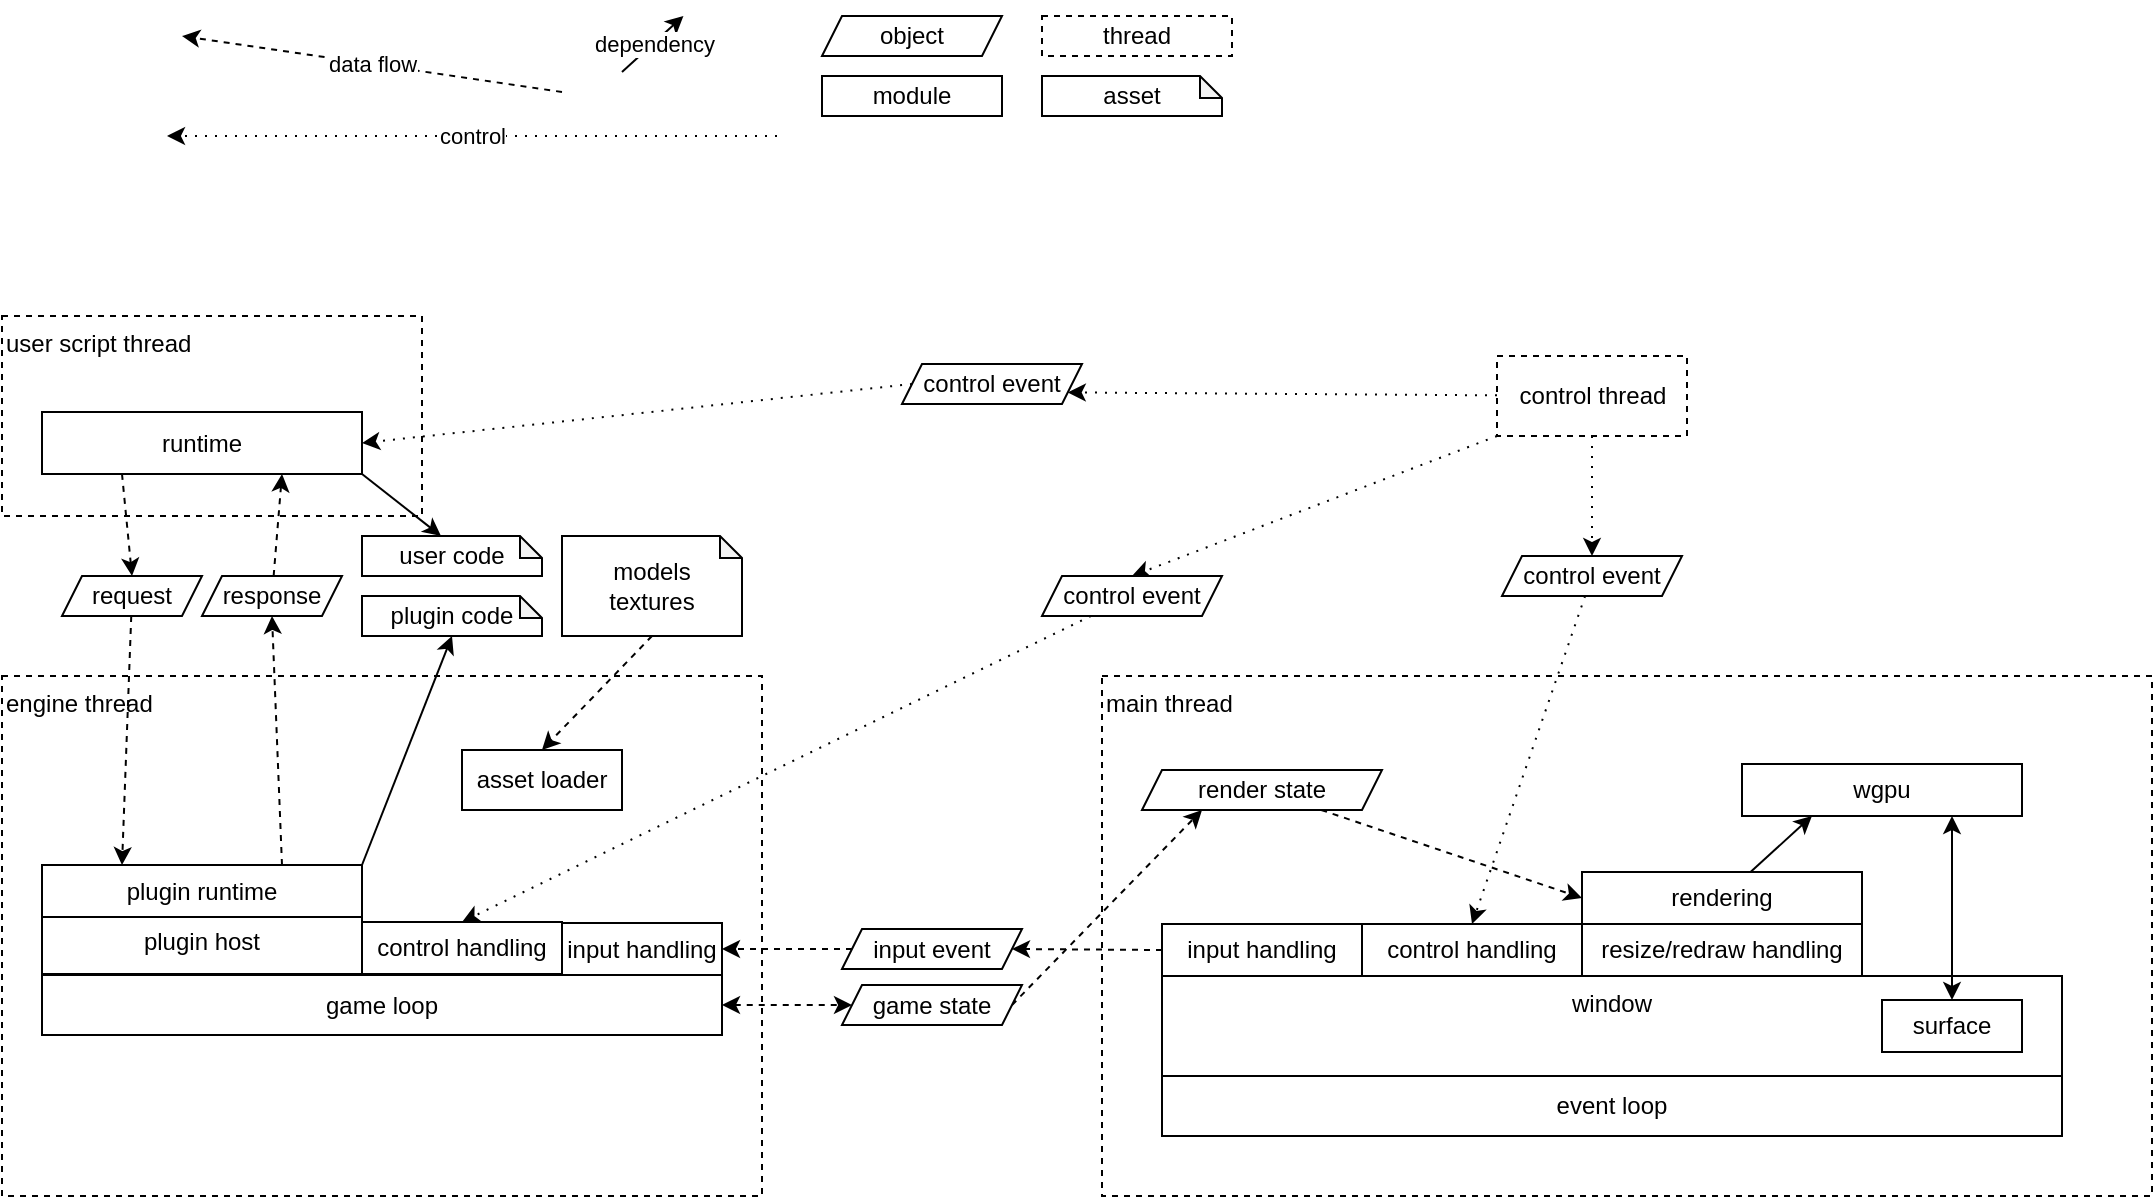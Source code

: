 <mxfile>
    <diagram id="DIBn3FEvuKqaklNBQMlW" name="Page-1">
        <mxGraphModel dx="1124" dy="755" grid="1" gridSize="10" guides="1" tooltips="1" connect="1" arrows="1" fold="1" page="1" pageScale="1" pageWidth="1169" pageHeight="827" math="0" shadow="0">
            <root>
                <mxCell id="0"/>
                <mxCell id="1" parent="0"/>
                <mxCell id="11" value="user script thread" style="rounded=0;whiteSpace=wrap;html=1;dashed=1;fillColor=none;align=left;verticalAlign=top;" vertex="1" parent="1">
                    <mxGeometry x="10" y="360" width="210" height="100" as="geometry"/>
                </mxCell>
                <mxCell id="2" value="main thread" style="rounded=0;whiteSpace=wrap;html=1;dashed=1;fillColor=none;align=left;verticalAlign=top;" vertex="1" parent="1">
                    <mxGeometry x="560" y="540" width="525" height="260" as="geometry"/>
                </mxCell>
                <mxCell id="3" value="event loop" style="rounded=0;whiteSpace=wrap;html=1;align=center;verticalAlign=middle;" vertex="1" parent="1">
                    <mxGeometry x="590" y="740" width="450" height="30" as="geometry"/>
                </mxCell>
                <mxCell id="4" value="input handling" style="rounded=0;whiteSpace=wrap;html=1;fillColor=default;" vertex="1" parent="1">
                    <mxGeometry x="590" y="664" width="100" height="26" as="geometry"/>
                </mxCell>
                <mxCell id="5" value="resize/redraw handling" style="rounded=0;whiteSpace=wrap;html=1;fillColor=default;" vertex="1" parent="1">
                    <mxGeometry x="800" y="664" width="140" height="26" as="geometry"/>
                </mxCell>
                <mxCell id="6" value="wgpu" style="rounded=0;whiteSpace=wrap;html=1;fillColor=default;" vertex="1" parent="1">
                    <mxGeometry x="880" y="584" width="140" height="26" as="geometry"/>
                </mxCell>
                <mxCell id="16" style="edgeStyle=none;html=1;entryX=0.25;entryY=1;entryDx=0;entryDy=0;" edge="1" parent="1" source="7" target="6">
                    <mxGeometry relative="1" as="geometry"/>
                </mxCell>
                <mxCell id="7" value="rendering" style="rounded=0;whiteSpace=wrap;html=1;fillColor=default;" vertex="1" parent="1">
                    <mxGeometry x="800" y="638" width="140" height="26" as="geometry"/>
                </mxCell>
                <mxCell id="8" value="engine thread" style="rounded=0;whiteSpace=wrap;html=1;dashed=1;fillColor=none;align=left;verticalAlign=top;" vertex="1" parent="1">
                    <mxGeometry x="10" y="540" width="380" height="260" as="geometry"/>
                </mxCell>
                <mxCell id="24" style="edgeStyle=none;html=1;entryX=0;entryY=0.5;entryDx=0;entryDy=0;dashed=1;exitX=1;exitY=0.5;exitDx=0;exitDy=0;strokeColor=default;shadow=0;startArrow=classic;startFill=1;" edge="1" parent="1" source="9" target="23">
                    <mxGeometry relative="1" as="geometry">
                        <mxPoint x="415" y="745.5" as="targetPoint"/>
                    </mxGeometry>
                </mxCell>
                <mxCell id="9" value="game loop" style="rounded=0;whiteSpace=wrap;html=1;align=center;verticalAlign=middle;" vertex="1" parent="1">
                    <mxGeometry x="30" y="689.5" width="340" height="30" as="geometry"/>
                </mxCell>
                <mxCell id="32" style="edgeStyle=none;html=1;exitX=1;exitY=1;exitDx=0;exitDy=0;entryX=0;entryY=0;entryDx=39.5;entryDy=0;entryPerimeter=0;" edge="1" parent="1" source="10" target="61">
                    <mxGeometry relative="1" as="geometry"/>
                </mxCell>
                <mxCell id="33" style="edgeStyle=none;html=1;dashed=1;entryX=0.5;entryY=0;entryDx=0;entryDy=0;exitX=0.25;exitY=1;exitDx=0;exitDy=0;" edge="1" parent="1" source="10" target="34">
                    <mxGeometry relative="1" as="geometry">
                        <mxPoint x="210" y="520" as="targetPoint"/>
                    </mxGeometry>
                </mxCell>
                <mxCell id="10" value="runtime" style="rounded=0;whiteSpace=wrap;html=1;align=center;verticalAlign=middle;" vertex="1" parent="1">
                    <mxGeometry x="30" y="408" width="160" height="31" as="geometry"/>
                </mxCell>
                <mxCell id="12" value="plugin host" style="rounded=0;whiteSpace=wrap;html=1;fillColor=default;" vertex="1" parent="1">
                    <mxGeometry x="30" y="657.5" width="160" height="31.5" as="geometry"/>
                </mxCell>
                <mxCell id="13" value="window" style="rounded=0;whiteSpace=wrap;html=1;align=center;verticalAlign=top;" vertex="1" parent="1">
                    <mxGeometry x="590" y="690" width="450" height="50" as="geometry"/>
                </mxCell>
                <mxCell id="15" style="edgeStyle=none;html=1;entryX=0.75;entryY=1;entryDx=0;entryDy=0;startArrow=classic;startFill=1;" edge="1" parent="1" source="14" target="6">
                    <mxGeometry relative="1" as="geometry"/>
                </mxCell>
                <mxCell id="14" value="surface" style="rounded=0;whiteSpace=wrap;html=1;fillColor=default;" vertex="1" parent="1">
                    <mxGeometry x="950" y="702" width="70" height="26" as="geometry"/>
                </mxCell>
                <mxCell id="18" value="input handling" style="rounded=0;whiteSpace=wrap;html=1;fillColor=default;" vertex="1" parent="1">
                    <mxGeometry x="290" y="663.5" width="80" height="26" as="geometry"/>
                </mxCell>
                <mxCell id="19" style="edgeStyle=none;html=1;entryX=1;entryY=0.5;entryDx=0;entryDy=0;dashed=1;exitX=0;exitY=0.5;exitDx=0;exitDy=0;" edge="1" parent="1" source="4" target="47">
                    <mxGeometry relative="1" as="geometry"/>
                </mxCell>
                <mxCell id="28" style="edgeStyle=none;html=1;entryX=0.5;entryY=1;entryDx=0;entryDy=0;exitX=1;exitY=0;exitDx=0;exitDy=0;entryPerimeter=0;" edge="1" parent="1" source="20" target="60">
                    <mxGeometry relative="1" as="geometry"/>
                </mxCell>
                <mxCell id="37" style="edgeStyle=none;html=1;entryX=0.5;entryY=1;entryDx=0;entryDy=0;dashed=1;exitX=0.75;exitY=0;exitDx=0;exitDy=0;" edge="1" parent="1" source="20" target="36">
                    <mxGeometry relative="1" as="geometry"/>
                </mxCell>
                <mxCell id="20" value="plugin runtime" style="rounded=0;whiteSpace=wrap;html=1;fillColor=default;" vertex="1" parent="1">
                    <mxGeometry x="30" y="634.5" width="160" height="26" as="geometry"/>
                </mxCell>
                <mxCell id="25" style="edgeStyle=none;html=1;entryX=0.25;entryY=1;entryDx=0;entryDy=0;dashed=1;exitX=1;exitY=0.5;exitDx=0;exitDy=0;" edge="1" parent="1" source="23" target="29">
                    <mxGeometry relative="1" as="geometry">
                        <mxPoint x="550" y="610" as="targetPoint"/>
                    </mxGeometry>
                </mxCell>
                <mxCell id="23" value="game state" style="shape=parallelogram;perimeter=parallelogramPerimeter;whiteSpace=wrap;html=1;fixedSize=1;fillColor=default;size=10;" vertex="1" parent="1">
                    <mxGeometry x="430" y="694.5" width="90" height="20" as="geometry"/>
                </mxCell>
                <mxCell id="30" style="edgeStyle=none;html=1;entryX=0;entryY=0.5;entryDx=0;entryDy=0;dashed=1;" edge="1" parent="1" source="29" target="7">
                    <mxGeometry relative="1" as="geometry"/>
                </mxCell>
                <mxCell id="29" value="render state" style="shape=parallelogram;perimeter=parallelogramPerimeter;whiteSpace=wrap;html=1;fixedSize=1;fillColor=default;size=10;" vertex="1" parent="1">
                    <mxGeometry x="580" y="587" width="120" height="20" as="geometry"/>
                </mxCell>
                <mxCell id="35" style="edgeStyle=none;html=1;entryX=0.25;entryY=0;entryDx=0;entryDy=0;dashed=1;" edge="1" parent="1" source="34" target="20">
                    <mxGeometry relative="1" as="geometry"/>
                </mxCell>
                <mxCell id="34" value="request" style="shape=parallelogram;perimeter=parallelogramPerimeter;whiteSpace=wrap;html=1;fixedSize=1;fillColor=default;size=10;" vertex="1" parent="1">
                    <mxGeometry x="40" y="490" width="70" height="20" as="geometry"/>
                </mxCell>
                <mxCell id="38" style="edgeStyle=none;html=1;entryX=0.75;entryY=1;entryDx=0;entryDy=0;dashed=1;" edge="1" parent="1" source="36" target="10">
                    <mxGeometry relative="1" as="geometry"/>
                </mxCell>
                <mxCell id="36" value="response" style="shape=parallelogram;perimeter=parallelogramPerimeter;whiteSpace=wrap;html=1;fixedSize=1;fillColor=default;size=10;" vertex="1" parent="1">
                    <mxGeometry x="110" y="490" width="70" height="20" as="geometry"/>
                </mxCell>
                <mxCell id="40" style="edgeStyle=none;html=1;dashed=1;dashPattern=1 4;entryX=0.5;entryY=0;entryDx=0;entryDy=0;" edge="1" parent="1" source="39" target="51">
                    <mxGeometry relative="1" as="geometry"/>
                </mxCell>
                <mxCell id="41" style="edgeStyle=none;html=1;entryX=0.5;entryY=0;entryDx=0;entryDy=0;dashed=1;exitX=0;exitY=1;exitDx=0;exitDy=0;dashPattern=1 4;" edge="1" parent="1" source="39" target="49">
                    <mxGeometry relative="1" as="geometry"/>
                </mxCell>
                <mxCell id="42" style="edgeStyle=none;html=1;entryX=1;entryY=0.75;entryDx=0;entryDy=0;dashed=1;dashPattern=1 4;" edge="1" parent="1" source="39" target="54">
                    <mxGeometry relative="1" as="geometry"/>
                </mxCell>
                <mxCell id="39" value="control thread" style="rounded=0;whiteSpace=wrap;html=1;dashed=1;fillColor=none;align=center;verticalAlign=middle;" vertex="1" parent="1">
                    <mxGeometry x="757.5" y="380" width="95" height="40" as="geometry"/>
                </mxCell>
                <mxCell id="43" value="data flow" style="edgeStyle=none;html=1;entryX=1;entryY=0.5;entryDx=0;entryDy=0;dashed=1;exitX=0;exitY=0.5;exitDx=0;exitDy=0;" edge="1" parent="1">
                    <mxGeometry relative="1" as="geometry">
                        <mxPoint x="290" y="248" as="sourcePoint"/>
                        <mxPoint x="100" y="220" as="targetPoint"/>
                    </mxGeometry>
                </mxCell>
                <mxCell id="44" value="control" style="edgeStyle=none;html=1;entryX=1;entryY=0.5;entryDx=0;entryDy=0;dashed=1;dashPattern=1 4;" edge="1" parent="1">
                    <mxGeometry relative="1" as="geometry">
                        <mxPoint x="397.5" y="270" as="sourcePoint"/>
                        <mxPoint x="92.5" y="270" as="targetPoint"/>
                    </mxGeometry>
                </mxCell>
                <mxCell id="45" value="dependency" style="edgeStyle=none;html=1;entryX=0.25;entryY=1;entryDx=0;entryDy=0;" edge="1" parent="1">
                    <mxGeometry relative="1" as="geometry">
                        <mxPoint x="319.998" y="238" as="sourcePoint"/>
                        <mxPoint x="350.73" y="210" as="targetPoint"/>
                    </mxGeometry>
                </mxCell>
                <mxCell id="46" value="control handling" style="rounded=0;whiteSpace=wrap;html=1;fillColor=default;" vertex="1" parent="1">
                    <mxGeometry x="190" y="663" width="100" height="26" as="geometry"/>
                </mxCell>
                <mxCell id="48" style="edgeStyle=none;html=1;entryX=1;entryY=0.5;entryDx=0;entryDy=0;dashed=1;exitX=0;exitY=0.5;exitDx=0;exitDy=0;" edge="1" parent="1" source="47" target="18">
                    <mxGeometry relative="1" as="geometry">
                        <mxPoint x="415" y="676.5" as="sourcePoint"/>
                    </mxGeometry>
                </mxCell>
                <mxCell id="47" value="input event" style="shape=parallelogram;perimeter=parallelogramPerimeter;whiteSpace=wrap;html=1;fixedSize=1;fillColor=default;size=10;" vertex="1" parent="1">
                    <mxGeometry x="430" y="666.5" width="90" height="20" as="geometry"/>
                </mxCell>
                <mxCell id="50" style="edgeStyle=none;html=1;entryX=0.5;entryY=0;entryDx=0;entryDy=0;dashed=1;dashPattern=1 4;" edge="1" parent="1" source="49" target="46">
                    <mxGeometry relative="1" as="geometry"/>
                </mxCell>
                <mxCell id="49" value="control event" style="shape=parallelogram;perimeter=parallelogramPerimeter;whiteSpace=wrap;html=1;fixedSize=1;fillColor=default;size=10;" vertex="1" parent="1">
                    <mxGeometry x="530" y="490" width="90" height="20" as="geometry"/>
                </mxCell>
                <mxCell id="53" style="edgeStyle=none;html=1;entryX=0.5;entryY=0;entryDx=0;entryDy=0;dashed=1;dashPattern=1 4;" edge="1" parent="1" source="51" target="52">
                    <mxGeometry relative="1" as="geometry"/>
                </mxCell>
                <mxCell id="51" value="control event" style="shape=parallelogram;perimeter=parallelogramPerimeter;whiteSpace=wrap;html=1;fixedSize=1;fillColor=default;size=10;" vertex="1" parent="1">
                    <mxGeometry x="760" y="480" width="90" height="20" as="geometry"/>
                </mxCell>
                <mxCell id="52" value="control handling" style="rounded=0;whiteSpace=wrap;html=1;fillColor=default;" vertex="1" parent="1">
                    <mxGeometry x="690" y="664" width="110" height="26" as="geometry"/>
                </mxCell>
                <mxCell id="55" style="edgeStyle=none;html=1;exitX=0;exitY=0.5;exitDx=0;exitDy=0;entryX=1;entryY=0.5;entryDx=0;entryDy=0;dashed=1;dashPattern=1 4;" edge="1" parent="1" source="54" target="10">
                    <mxGeometry relative="1" as="geometry"/>
                </mxCell>
                <mxCell id="54" value="control event" style="shape=parallelogram;perimeter=parallelogramPerimeter;whiteSpace=wrap;html=1;fixedSize=1;fillColor=default;size=10;" vertex="1" parent="1">
                    <mxGeometry x="460" y="384" width="90" height="20" as="geometry"/>
                </mxCell>
                <mxCell id="56" value="object" style="shape=parallelogram;perimeter=parallelogramPerimeter;whiteSpace=wrap;html=1;fixedSize=1;fillColor=default;size=10;" vertex="1" parent="1">
                    <mxGeometry x="420" y="210" width="90" height="20" as="geometry"/>
                </mxCell>
                <mxCell id="57" value="thread" style="rounded=0;whiteSpace=wrap;html=1;dashed=1;fillColor=none;align=center;verticalAlign=middle;" vertex="1" parent="1">
                    <mxGeometry x="530" y="210" width="95" height="20" as="geometry"/>
                </mxCell>
                <mxCell id="58" value="module" style="rounded=0;whiteSpace=wrap;html=1;align=center;verticalAlign=middle;" vertex="1" parent="1">
                    <mxGeometry x="420" y="240" width="90" height="20" as="geometry"/>
                </mxCell>
                <mxCell id="59" value="asset" style="shape=note;whiteSpace=wrap;html=1;backgroundOutline=1;darkOpacity=0.05;fillColor=default;size=11;" vertex="1" parent="1">
                    <mxGeometry x="530" y="240" width="90" height="20" as="geometry"/>
                </mxCell>
                <mxCell id="60" value="plugin code" style="shape=note;whiteSpace=wrap;html=1;backgroundOutline=1;darkOpacity=0.05;fillColor=default;size=11;" vertex="1" parent="1">
                    <mxGeometry x="190" y="500" width="90" height="20" as="geometry"/>
                </mxCell>
                <mxCell id="61" value="user code" style="shape=note;whiteSpace=wrap;html=1;backgroundOutline=1;darkOpacity=0.05;fillColor=default;size=11;" vertex="1" parent="1">
                    <mxGeometry x="190" y="470" width="90" height="20" as="geometry"/>
                </mxCell>
                <mxCell id="62" value="models&lt;br&gt;textures" style="shape=note;whiteSpace=wrap;html=1;backgroundOutline=1;darkOpacity=0.05;fillColor=default;size=11;" vertex="1" parent="1">
                    <mxGeometry x="290" y="470" width="90" height="50" as="geometry"/>
                </mxCell>
                <mxCell id="63" value="asset loader" style="rounded=0;whiteSpace=wrap;html=1;fillColor=default;" vertex="1" parent="1">
                    <mxGeometry x="240" y="577" width="80" height="30" as="geometry"/>
                </mxCell>
                <mxCell id="65" value="" style="edgeStyle=none;html=1;entryX=0.5;entryY=0;entryDx=0;entryDy=0;dashed=1;exitX=0.5;exitY=1;exitDx=0;exitDy=0;exitPerimeter=0;" edge="1" parent="1" source="62" target="63">
                    <mxGeometry relative="1" as="geometry">
                        <mxPoint x="300" y="258.0" as="sourcePoint"/>
                        <mxPoint x="110" y="230.0" as="targetPoint"/>
                    </mxGeometry>
                </mxCell>
            </root>
        </mxGraphModel>
    </diagram>
</mxfile>
